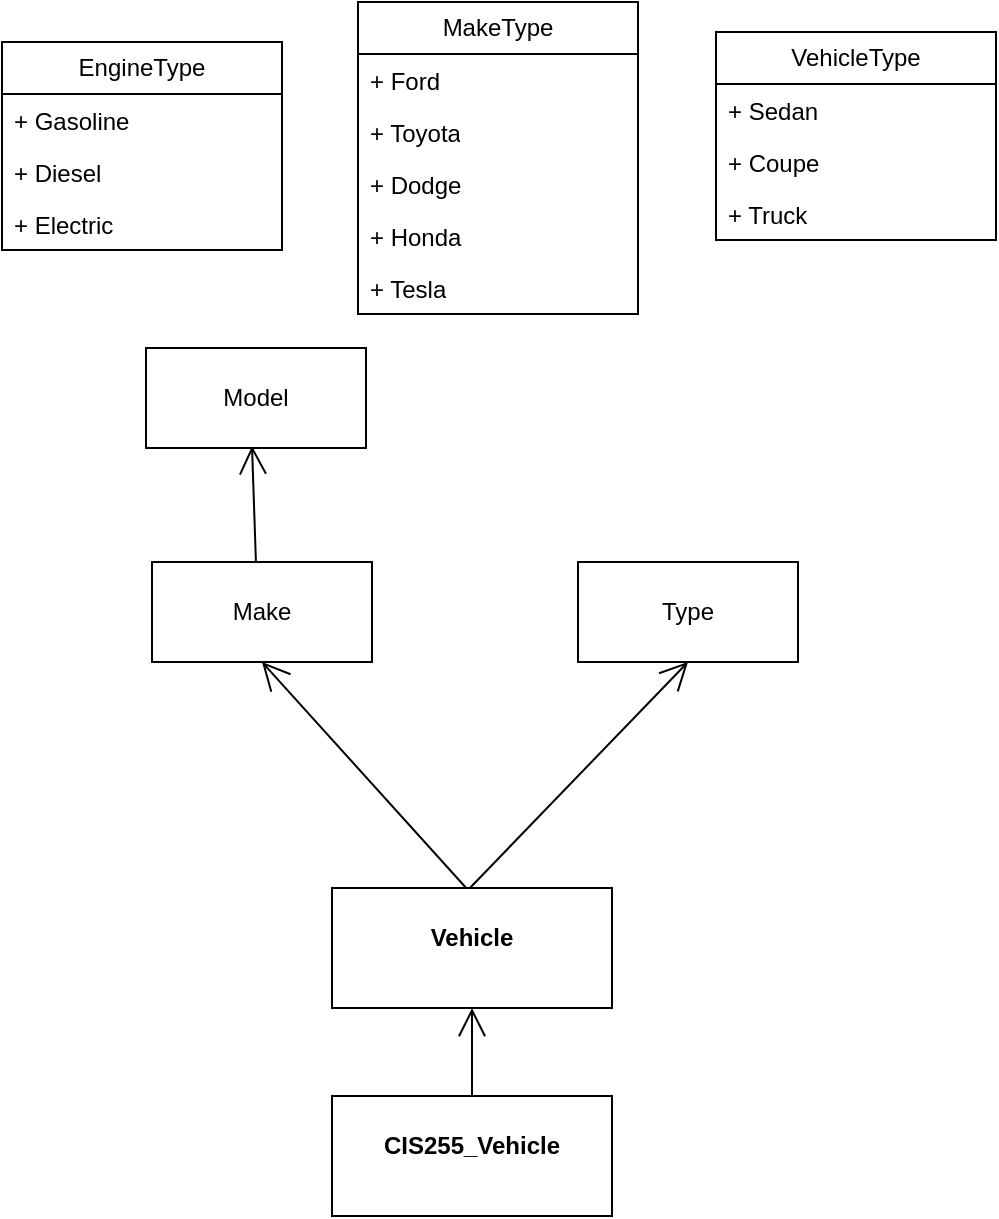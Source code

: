 <mxfile version="21.6.1" type="device">
  <diagram name="Page-1" id="YfO1AaealCDPlV8Lao2m">
    <mxGraphModel dx="1434" dy="830" grid="0" gridSize="10" guides="1" tooltips="1" connect="1" arrows="1" fold="1" page="0" pageScale="1" pageWidth="850" pageHeight="1100" math="0" shadow="0">
      <root>
        <mxCell id="0" />
        <mxCell id="1" parent="0" />
        <mxCell id="5kWQQ1zVskAaq1WhmGek-12" value="" style="endArrow=open;endFill=1;endSize=12;html=1;rounded=0;fontSize=12;curved=1;entryX=0.5;entryY=1;entryDx=0;entryDy=0;exitX=0.5;exitY=0;exitDx=0;exitDy=0;" parent="1" edge="1">
          <mxGeometry width="160" relative="1" as="geometry">
            <mxPoint x="74" y="129" as="sourcePoint" />
            <mxPoint x="72" y="70" as="targetPoint" />
          </mxGeometry>
        </mxCell>
        <mxCell id="5kWQQ1zVskAaq1WhmGek-13" value="" style="endArrow=open;endFill=1;endSize=12;html=1;rounded=0;fontSize=12;curved=1;exitX=0.5;exitY=0;exitDx=0;exitDy=0;entryX=0.5;entryY=1;entryDx=0;entryDy=0;" parent="1" target="lczZz4IBj45nSS2UDRoz-14" edge="1">
          <mxGeometry width="160" relative="1" as="geometry">
            <mxPoint x="180" y="292" as="sourcePoint" />
            <mxPoint x="74" y="190" as="targetPoint" />
          </mxGeometry>
        </mxCell>
        <mxCell id="5kWQQ1zVskAaq1WhmGek-14" value="" style="endArrow=open;endFill=1;endSize=12;html=1;rounded=0;fontSize=12;curved=1;exitX=0.5;exitY=0;exitDx=0;exitDy=0;entryX=0.5;entryY=1;entryDx=0;entryDy=0;" parent="1" target="lczZz4IBj45nSS2UDRoz-16" edge="1">
          <mxGeometry width="160" relative="1" as="geometry">
            <mxPoint x="180" y="292" as="sourcePoint" />
            <mxPoint x="299.5" y="187" as="targetPoint" />
          </mxGeometry>
        </mxCell>
        <mxCell id="lczZz4IBj45nSS2UDRoz-12" value="Model" style="html=1;whiteSpace=wrap;" vertex="1" parent="1">
          <mxGeometry x="19" y="21" width="110" height="50" as="geometry" />
        </mxCell>
        <mxCell id="lczZz4IBj45nSS2UDRoz-14" value="Make" style="html=1;whiteSpace=wrap;" vertex="1" parent="1">
          <mxGeometry x="22" y="128" width="110" height="50" as="geometry" />
        </mxCell>
        <mxCell id="lczZz4IBj45nSS2UDRoz-16" value="Type" style="html=1;whiteSpace=wrap;" vertex="1" parent="1">
          <mxGeometry x="235" y="128" width="110" height="50" as="geometry" />
        </mxCell>
        <mxCell id="lczZz4IBj45nSS2UDRoz-17" value="&lt;p style=&quot;margin:0px;margin-top:4px;text-align:center;&quot;&gt;&lt;br&gt;&lt;b&gt;Vehicle&lt;/b&gt;&lt;/p&gt;" style="verticalAlign=top;align=left;overflow=fill;fontSize=12;fontFamily=Helvetica;html=1;whiteSpace=wrap;" vertex="1" parent="1">
          <mxGeometry x="112" y="291" width="140" height="60" as="geometry" />
        </mxCell>
        <mxCell id="lczZz4IBj45nSS2UDRoz-19" value="EngineType" style="swimlane;fontStyle=0;childLayout=stackLayout;horizontal=1;startSize=26;fillColor=none;horizontalStack=0;resizeParent=1;resizeParentMax=0;resizeLast=0;collapsible=1;marginBottom=0;whiteSpace=wrap;html=1;" vertex="1" parent="1">
          <mxGeometry x="-53" y="-132" width="140" height="104" as="geometry" />
        </mxCell>
        <mxCell id="lczZz4IBj45nSS2UDRoz-20" value="+ Gasoline" style="text;strokeColor=none;fillColor=none;align=left;verticalAlign=top;spacingLeft=4;spacingRight=4;overflow=hidden;rotatable=0;points=[[0,0.5],[1,0.5]];portConstraint=eastwest;whiteSpace=wrap;html=1;" vertex="1" parent="lczZz4IBj45nSS2UDRoz-19">
          <mxGeometry y="26" width="140" height="26" as="geometry" />
        </mxCell>
        <mxCell id="lczZz4IBj45nSS2UDRoz-21" value="+ Diesel" style="text;strokeColor=none;fillColor=none;align=left;verticalAlign=top;spacingLeft=4;spacingRight=4;overflow=hidden;rotatable=0;points=[[0,0.5],[1,0.5]];portConstraint=eastwest;whiteSpace=wrap;html=1;" vertex="1" parent="lczZz4IBj45nSS2UDRoz-19">
          <mxGeometry y="52" width="140" height="26" as="geometry" />
        </mxCell>
        <mxCell id="lczZz4IBj45nSS2UDRoz-22" value="+ Electric" style="text;strokeColor=none;fillColor=none;align=left;verticalAlign=top;spacingLeft=4;spacingRight=4;overflow=hidden;rotatable=0;points=[[0,0.5],[1,0.5]];portConstraint=eastwest;whiteSpace=wrap;html=1;" vertex="1" parent="lczZz4IBj45nSS2UDRoz-19">
          <mxGeometry y="78" width="140" height="26" as="geometry" />
        </mxCell>
        <mxCell id="lczZz4IBj45nSS2UDRoz-23" value="MakeType" style="swimlane;fontStyle=0;childLayout=stackLayout;horizontal=1;startSize=26;fillColor=none;horizontalStack=0;resizeParent=1;resizeParentMax=0;resizeLast=0;collapsible=1;marginBottom=0;whiteSpace=wrap;html=1;" vertex="1" parent="1">
          <mxGeometry x="125" y="-152" width="140" height="156" as="geometry" />
        </mxCell>
        <mxCell id="lczZz4IBj45nSS2UDRoz-24" value="+ Ford" style="text;strokeColor=none;fillColor=none;align=left;verticalAlign=top;spacingLeft=4;spacingRight=4;overflow=hidden;rotatable=0;points=[[0,0.5],[1,0.5]];portConstraint=eastwest;whiteSpace=wrap;html=1;" vertex="1" parent="lczZz4IBj45nSS2UDRoz-23">
          <mxGeometry y="26" width="140" height="26" as="geometry" />
        </mxCell>
        <mxCell id="lczZz4IBj45nSS2UDRoz-25" value="+ Toyota" style="text;strokeColor=none;fillColor=none;align=left;verticalAlign=top;spacingLeft=4;spacingRight=4;overflow=hidden;rotatable=0;points=[[0,0.5],[1,0.5]];portConstraint=eastwest;whiteSpace=wrap;html=1;" vertex="1" parent="lczZz4IBj45nSS2UDRoz-23">
          <mxGeometry y="52" width="140" height="26" as="geometry" />
        </mxCell>
        <object label="+ Dodge" id="lczZz4IBj45nSS2UDRoz-26">
          <mxCell style="text;strokeColor=none;fillColor=none;align=left;verticalAlign=top;spacingLeft=4;spacingRight=4;overflow=hidden;rotatable=0;points=[[0,0.5],[1,0.5]];portConstraint=eastwest;whiteSpace=wrap;html=1;" vertex="1" parent="lczZz4IBj45nSS2UDRoz-23">
            <mxGeometry y="78" width="140" height="26" as="geometry" />
          </mxCell>
        </object>
        <object label="+ Honda" id="lczZz4IBj45nSS2UDRoz-30">
          <mxCell style="text;strokeColor=none;fillColor=none;align=left;verticalAlign=top;spacingLeft=4;spacingRight=4;overflow=hidden;rotatable=0;points=[[0,0.5],[1,0.5]];portConstraint=eastwest;whiteSpace=wrap;html=1;" vertex="1" parent="lczZz4IBj45nSS2UDRoz-23">
            <mxGeometry y="104" width="140" height="26" as="geometry" />
          </mxCell>
        </object>
        <mxCell id="lczZz4IBj45nSS2UDRoz-29" value="+ Tesla" style="text;strokeColor=none;fillColor=none;align=left;verticalAlign=top;spacingLeft=4;spacingRight=4;overflow=hidden;rotatable=0;points=[[0,0.5],[1,0.5]];portConstraint=eastwest;whiteSpace=wrap;html=1;" vertex="1" parent="lczZz4IBj45nSS2UDRoz-23">
          <mxGeometry y="130" width="140" height="26" as="geometry" />
        </mxCell>
        <mxCell id="lczZz4IBj45nSS2UDRoz-31" value="VehicleType" style="swimlane;fontStyle=0;childLayout=stackLayout;horizontal=1;startSize=26;fillColor=none;horizontalStack=0;resizeParent=1;resizeParentMax=0;resizeLast=0;collapsible=1;marginBottom=0;whiteSpace=wrap;html=1;" vertex="1" parent="1">
          <mxGeometry x="304" y="-137" width="140" height="104" as="geometry" />
        </mxCell>
        <mxCell id="lczZz4IBj45nSS2UDRoz-32" value="+ Sedan" style="text;strokeColor=none;fillColor=none;align=left;verticalAlign=top;spacingLeft=4;spacingRight=4;overflow=hidden;rotatable=0;points=[[0,0.5],[1,0.5]];portConstraint=eastwest;whiteSpace=wrap;html=1;" vertex="1" parent="lczZz4IBj45nSS2UDRoz-31">
          <mxGeometry y="26" width="140" height="26" as="geometry" />
        </mxCell>
        <mxCell id="lczZz4IBj45nSS2UDRoz-33" value="+ Coupe" style="text;strokeColor=none;fillColor=none;align=left;verticalAlign=top;spacingLeft=4;spacingRight=4;overflow=hidden;rotatable=0;points=[[0,0.5],[1,0.5]];portConstraint=eastwest;whiteSpace=wrap;html=1;" vertex="1" parent="lczZz4IBj45nSS2UDRoz-31">
          <mxGeometry y="52" width="140" height="26" as="geometry" />
        </mxCell>
        <mxCell id="lczZz4IBj45nSS2UDRoz-34" value="+ Truck" style="text;strokeColor=none;fillColor=none;align=left;verticalAlign=top;spacingLeft=4;spacingRight=4;overflow=hidden;rotatable=0;points=[[0,0.5],[1,0.5]];portConstraint=eastwest;whiteSpace=wrap;html=1;" vertex="1" parent="lczZz4IBj45nSS2UDRoz-31">
          <mxGeometry y="78" width="140" height="26" as="geometry" />
        </mxCell>
        <mxCell id="lczZz4IBj45nSS2UDRoz-36" value="&lt;p style=&quot;margin:0px;margin-top:4px;text-align:center;&quot;&gt;&lt;b&gt;&lt;br&gt;CIS255_Vehicle&lt;/b&gt;&lt;br&gt;&lt;/p&gt;" style="verticalAlign=top;align=left;overflow=fill;fontSize=12;fontFamily=Helvetica;html=1;whiteSpace=wrap;" vertex="1" parent="1">
          <mxGeometry x="112" y="395" width="140" height="60" as="geometry" />
        </mxCell>
        <mxCell id="lczZz4IBj45nSS2UDRoz-38" value="" style="endArrow=open;endFill=1;endSize=12;html=1;rounded=0;exitX=0.5;exitY=0;exitDx=0;exitDy=0;entryX=0.5;entryY=1;entryDx=0;entryDy=0;" edge="1" parent="1" source="lczZz4IBj45nSS2UDRoz-36" target="lczZz4IBj45nSS2UDRoz-17">
          <mxGeometry width="160" relative="1" as="geometry">
            <mxPoint x="-6" y="236" as="sourcePoint" />
            <mxPoint x="154" y="236" as="targetPoint" />
          </mxGeometry>
        </mxCell>
      </root>
    </mxGraphModel>
  </diagram>
</mxfile>
